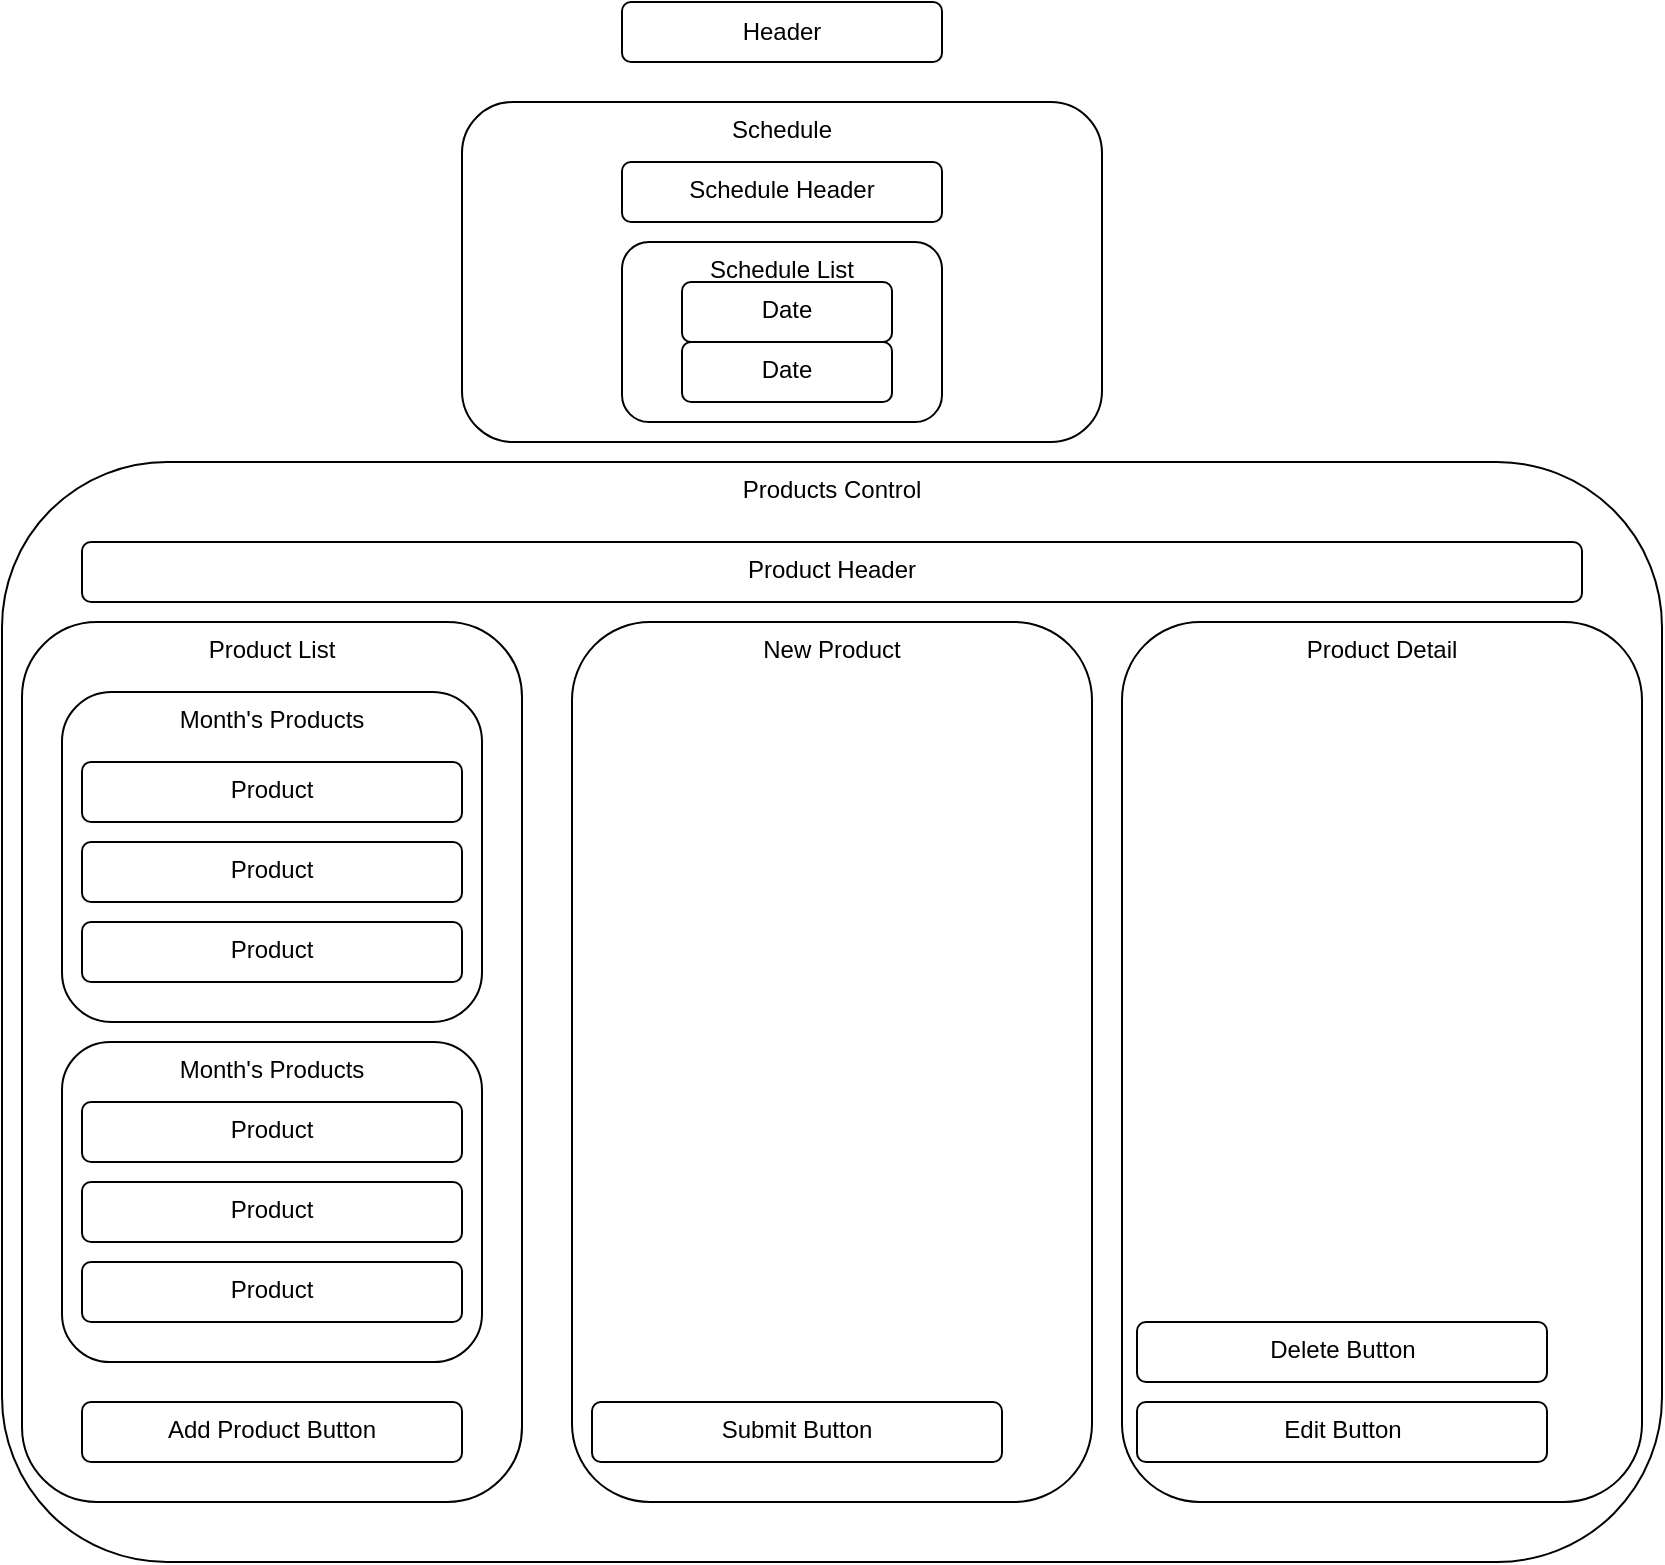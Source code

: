 <mxfile version="14.7.7" type="github">
  <diagram id="ut6MhMl0KK6n7bzSY2bd" name="Page-1">
    <mxGraphModel dx="929" dy="745" grid="1" gridSize="10" guides="1" tooltips="1" connect="1" arrows="1" fold="1" page="1" pageScale="1" pageWidth="850" pageHeight="1100" math="0" shadow="0">
      <root>
        <mxCell id="0" />
        <mxCell id="1" parent="0" />
        <mxCell id="ITOi9HRvO5zLatM1tq2a-1" value="Header" style="rounded=1;whiteSpace=wrap;html=1;" parent="1" vertex="1">
          <mxGeometry x="320" y="90" width="160" height="30" as="geometry" />
        </mxCell>
        <mxCell id="ITOi9HRvO5zLatM1tq2a-2" style="edgeStyle=orthogonalEdgeStyle;rounded=0;orthogonalLoop=1;jettySize=auto;html=1;exitX=0.5;exitY=1;exitDx=0;exitDy=0;" parent="1" source="ITOi9HRvO5zLatM1tq2a-1" target="ITOi9HRvO5zLatM1tq2a-1" edge="1">
          <mxGeometry relative="1" as="geometry" />
        </mxCell>
        <mxCell id="ITOi9HRvO5zLatM1tq2a-3" value="Schedule" style="rounded=1;whiteSpace=wrap;html=1;verticalAlign=top;" parent="1" vertex="1">
          <mxGeometry x="240" y="140" width="320" height="170" as="geometry" />
        </mxCell>
        <mxCell id="ITOi9HRvO5zLatM1tq2a-4" value="Products Control" style="rounded=1;whiteSpace=wrap;html=1;verticalAlign=top;" parent="1" vertex="1">
          <mxGeometry x="10" y="320" width="830" height="550" as="geometry" />
        </mxCell>
        <mxCell id="ITOi9HRvO5zLatM1tq2a-5" value="Schedule Header" style="rounded=1;whiteSpace=wrap;html=1;verticalAlign=top;" parent="1" vertex="1">
          <mxGeometry x="320" y="170" width="160" height="30" as="geometry" />
        </mxCell>
        <mxCell id="ITOi9HRvO5zLatM1tq2a-6" value="Schedule List" style="rounded=1;whiteSpace=wrap;html=1;verticalAlign=top;" parent="1" vertex="1">
          <mxGeometry x="320" y="210" width="160" height="90" as="geometry" />
        </mxCell>
        <mxCell id="ITOi9HRvO5zLatM1tq2a-7" value="Product Header" style="rounded=1;whiteSpace=wrap;html=1;verticalAlign=top;" parent="1" vertex="1">
          <mxGeometry x="50" y="360" width="750" height="30" as="geometry" />
        </mxCell>
        <mxCell id="ITOi9HRvO5zLatM1tq2a-8" value="&lt;div&gt;Product List&lt;/div&gt;&lt;div&gt;&lt;br&gt;&lt;/div&gt;" style="rounded=1;whiteSpace=wrap;html=1;verticalAlign=top;" parent="1" vertex="1">
          <mxGeometry x="20" y="400" width="250" height="440" as="geometry" />
        </mxCell>
        <mxCell id="ITOi9HRvO5zLatM1tq2a-13" value="Add Product Button" style="rounded=1;whiteSpace=wrap;html=1;verticalAlign=top;" parent="1" vertex="1">
          <mxGeometry x="50" y="790" width="190" height="30" as="geometry" />
        </mxCell>
        <mxCell id="ITOi9HRvO5zLatM1tq2a-15" value="Month&#39;s Products" style="rounded=1;whiteSpace=wrap;html=1;verticalAlign=top;" parent="1" vertex="1">
          <mxGeometry x="40" y="435" width="210" height="165" as="geometry" />
        </mxCell>
        <mxCell id="ITOi9HRvO5zLatM1tq2a-11" value="Product" style="rounded=1;whiteSpace=wrap;html=1;verticalAlign=top;" parent="1" vertex="1">
          <mxGeometry x="50" y="550" width="190" height="30" as="geometry" />
        </mxCell>
        <mxCell id="ITOi9HRvO5zLatM1tq2a-10" value="Product" style="rounded=1;whiteSpace=wrap;html=1;verticalAlign=top;" parent="1" vertex="1">
          <mxGeometry x="50" y="510" width="190" height="30" as="geometry" />
        </mxCell>
        <mxCell id="ITOi9HRvO5zLatM1tq2a-9" value="Product" style="rounded=1;whiteSpace=wrap;html=1;verticalAlign=top;" parent="1" vertex="1">
          <mxGeometry x="50" y="470" width="190" height="30" as="geometry" />
        </mxCell>
        <mxCell id="ITOi9HRvO5zLatM1tq2a-16" value="Month&#39;s Products" style="rounded=1;whiteSpace=wrap;html=1;verticalAlign=top;" parent="1" vertex="1">
          <mxGeometry x="40" y="610" width="210" height="160" as="geometry" />
        </mxCell>
        <mxCell id="ITOi9HRvO5zLatM1tq2a-17" value="Product" style="rounded=1;whiteSpace=wrap;html=1;verticalAlign=top;" parent="1" vertex="1">
          <mxGeometry x="50" y="640" width="190" height="30" as="geometry" />
        </mxCell>
        <mxCell id="ITOi9HRvO5zLatM1tq2a-18" value="Product" style="rounded=1;whiteSpace=wrap;html=1;verticalAlign=top;" parent="1" vertex="1">
          <mxGeometry x="50" y="680" width="190" height="30" as="geometry" />
        </mxCell>
        <mxCell id="ITOi9HRvO5zLatM1tq2a-19" value="Product" style="rounded=1;whiteSpace=wrap;html=1;verticalAlign=top;" parent="1" vertex="1">
          <mxGeometry x="50" y="720" width="190" height="30" as="geometry" />
        </mxCell>
        <mxCell id="ITOi9HRvO5zLatM1tq2a-20" value="New Product" style="rounded=1;whiteSpace=wrap;html=1;verticalAlign=top;" parent="1" vertex="1">
          <mxGeometry x="295" y="400" width="260" height="440" as="geometry" />
        </mxCell>
        <mxCell id="ITOi9HRvO5zLatM1tq2a-21" value="Submit Button" style="rounded=1;whiteSpace=wrap;html=1;verticalAlign=top;" parent="1" vertex="1">
          <mxGeometry x="305" y="790" width="205" height="30" as="geometry" />
        </mxCell>
        <mxCell id="ITOi9HRvO5zLatM1tq2a-22" value="Product Detail" style="rounded=1;whiteSpace=wrap;html=1;verticalAlign=top;" parent="1" vertex="1">
          <mxGeometry x="570" y="400" width="260" height="440" as="geometry" />
        </mxCell>
        <mxCell id="ITOi9HRvO5zLatM1tq2a-23" value="Edit Button" style="rounded=1;whiteSpace=wrap;html=1;verticalAlign=top;" parent="1" vertex="1">
          <mxGeometry x="577.5" y="790" width="205" height="30" as="geometry" />
        </mxCell>
        <mxCell id="ITOi9HRvO5zLatM1tq2a-24" value="Delete Button" style="rounded=1;whiteSpace=wrap;html=1;verticalAlign=top;" parent="1" vertex="1">
          <mxGeometry x="577.5" y="750" width="205" height="30" as="geometry" />
        </mxCell>
        <mxCell id="qyocGgx2e84D7IZy7Mkw-1" value="Date" style="rounded=1;whiteSpace=wrap;html=1;verticalAlign=top;" vertex="1" parent="1">
          <mxGeometry x="350" y="230" width="105" height="30" as="geometry" />
        </mxCell>
        <mxCell id="qyocGgx2e84D7IZy7Mkw-2" value="Date" style="rounded=1;whiteSpace=wrap;html=1;verticalAlign=top;" vertex="1" parent="1">
          <mxGeometry x="350" y="260" width="105" height="30" as="geometry" />
        </mxCell>
      </root>
    </mxGraphModel>
  </diagram>
</mxfile>
